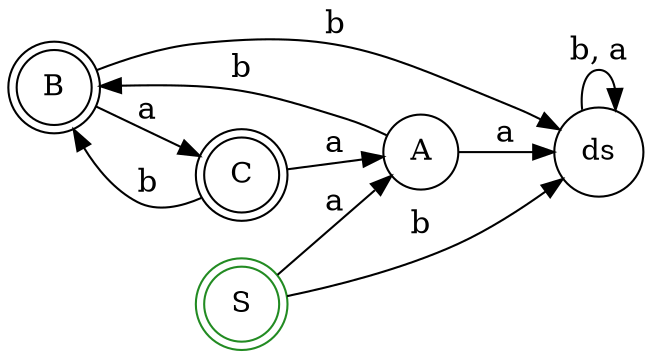 digraph G {
    rankdir="LR";
    ds [label="ds", shape="circle", color="black"];
    C [label="C", shape="doublecircle", color="black"];
    B [label="B", shape="doublecircle", color="black"];
    A [label="A", shape="circle", color="black"];
    S [label="S", shape="doublecircle", color="forestgreen"];
    ds [label="ds", shape="circle", color="black"];
    ds -> ds [label="b, a", fontsize=15];
    C -> B [label="b", fontsize=15];
    C -> A [label="a", fontsize=15];
    B -> ds [label="b", fontsize=15];
    B -> C [label="a", fontsize=15];
    A -> B [label="b", fontsize=15];
    A -> ds [label="a", fontsize=15];
    S -> ds [label="b", fontsize=15];
    S -> A [label="a", fontsize=15];
}
